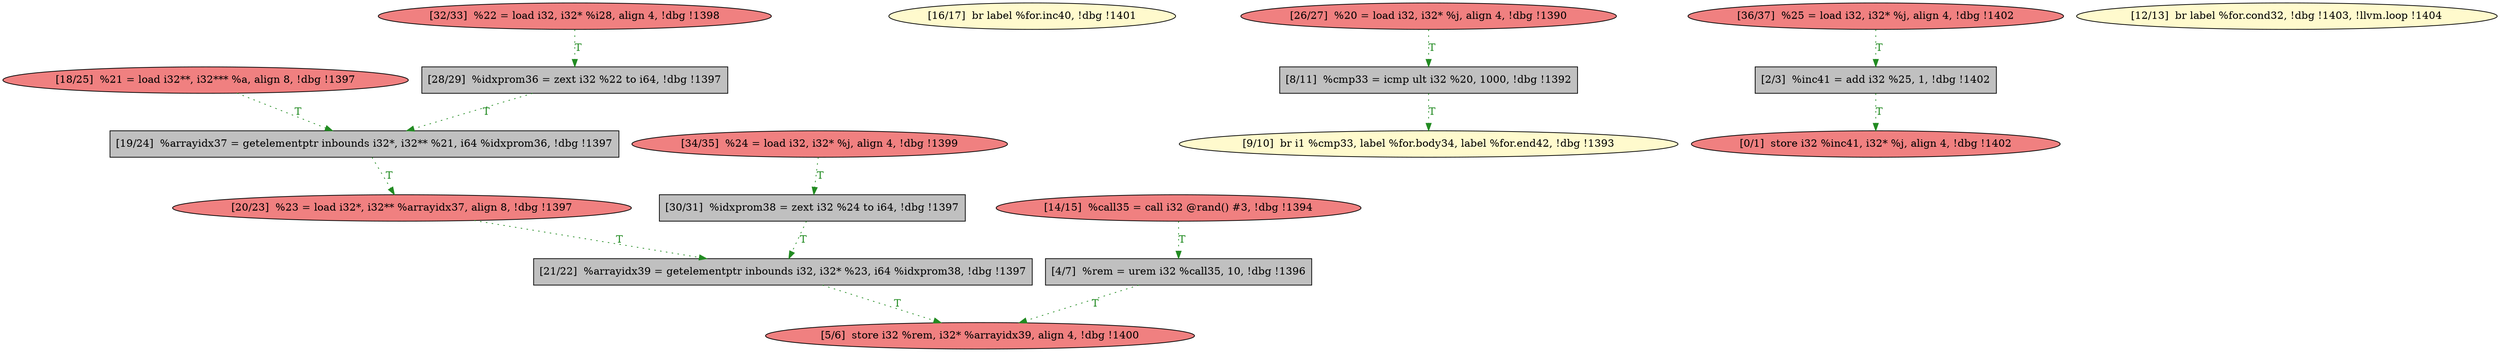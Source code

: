 
digraph G {


node7216 [fillcolor=lightcoral,label="[18/25]  %21 = load i32**, i32*** %a, align 8, !dbg !1397",shape=ellipse,style=filled ]
node7215 [fillcolor=lemonchiffon,label="[16/17]  br label %for.inc40, !dbg !1401",shape=ellipse,style=filled ]
node7214 [fillcolor=lemonchiffon,label="[9/10]  br i1 %cmp33, label %for.body34, label %for.end42, !dbg !1393",shape=ellipse,style=filled ]
node7202 [fillcolor=lightcoral,label="[5/6]  store i32 %rem, i32* %arrayidx39, align 4, !dbg !1400",shape=ellipse,style=filled ]
node7200 [fillcolor=lightcoral,label="[0/1]  store i32 %inc41, i32* %j, align 4, !dbg !1402",shape=ellipse,style=filled ]
node7201 [fillcolor=lightcoral,label="[26/27]  %20 = load i32, i32* %j, align 4, !dbg !1390",shape=ellipse,style=filled ]
node7204 [fillcolor=grey,label="[30/31]  %idxprom38 = zext i32 %24 to i64, !dbg !1397",shape=rectangle,style=filled ]
node7209 [fillcolor=lightcoral,label="[32/33]  %22 = load i32, i32* %i28, align 4, !dbg !1398",shape=ellipse,style=filled ]
node7212 [fillcolor=grey,label="[21/22]  %arrayidx39 = getelementptr inbounds i32, i32* %23, i64 %idxprom38, !dbg !1397",shape=rectangle,style=filled ]
node7203 [fillcolor=grey,label="[2/3]  %inc41 = add i32 %25, 1, !dbg !1402",shape=rectangle,style=filled ]
node7199 [fillcolor=lightcoral,label="[14/15]  %call35 = call i32 @rand() #3, !dbg !1394",shape=ellipse,style=filled ]
node7205 [fillcolor=grey,label="[28/29]  %idxprom36 = zext i32 %22 to i64, !dbg !1397",shape=rectangle,style=filled ]
node7206 [fillcolor=grey,label="[8/11]  %cmp33 = icmp ult i32 %20, 1000, !dbg !1392",shape=rectangle,style=filled ]
node7207 [fillcolor=grey,label="[4/7]  %rem = urem i32 %call35, 10, !dbg !1396",shape=rectangle,style=filled ]
node7208 [fillcolor=lightcoral,label="[36/37]  %25 = load i32, i32* %j, align 4, !dbg !1402",shape=ellipse,style=filled ]
node7210 [fillcolor=lightcoral,label="[34/35]  %24 = load i32, i32* %j, align 4, !dbg !1399",shape=ellipse,style=filled ]
node7211 [fillcolor=grey,label="[19/24]  %arrayidx37 = getelementptr inbounds i32*, i32** %21, i64 %idxprom36, !dbg !1397",shape=rectangle,style=filled ]
node7198 [fillcolor=lemonchiffon,label="[12/13]  br label %for.cond32, !dbg !1403, !llvm.loop !1404",shape=ellipse,style=filled ]
node7213 [fillcolor=lightcoral,label="[20/23]  %23 = load i32*, i32** %arrayidx37, align 8, !dbg !1397",shape=ellipse,style=filled ]

node7210->node7204 [style=dotted,color=forestgreen,label="T",fontcolor=forestgreen ]
node7204->node7212 [style=dotted,color=forestgreen,label="T",fontcolor=forestgreen ]
node7206->node7214 [style=dotted,color=forestgreen,label="T",fontcolor=forestgreen ]
node7207->node7202 [style=dotted,color=forestgreen,label="T",fontcolor=forestgreen ]
node7201->node7206 [style=dotted,color=forestgreen,label="T",fontcolor=forestgreen ]
node7216->node7211 [style=dotted,color=forestgreen,label="T",fontcolor=forestgreen ]
node7205->node7211 [style=dotted,color=forestgreen,label="T",fontcolor=forestgreen ]
node7213->node7212 [style=dotted,color=forestgreen,label="T",fontcolor=forestgreen ]
node7208->node7203 [style=dotted,color=forestgreen,label="T",fontcolor=forestgreen ]
node7212->node7202 [style=dotted,color=forestgreen,label="T",fontcolor=forestgreen ]
node7203->node7200 [style=dotted,color=forestgreen,label="T",fontcolor=forestgreen ]
node7199->node7207 [style=dotted,color=forestgreen,label="T",fontcolor=forestgreen ]
node7211->node7213 [style=dotted,color=forestgreen,label="T",fontcolor=forestgreen ]
node7209->node7205 [style=dotted,color=forestgreen,label="T",fontcolor=forestgreen ]


}

